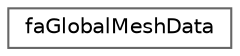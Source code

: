 digraph "Graphical Class Hierarchy"
{
 // LATEX_PDF_SIZE
  bgcolor="transparent";
  edge [fontname=Helvetica,fontsize=10,labelfontname=Helvetica,labelfontsize=10];
  node [fontname=Helvetica,fontsize=10,shape=box,height=0.2,width=0.4];
  rankdir="LR";
  Node0 [id="Node000000",label="faGlobalMeshData",height=0.2,width=0.4,color="grey40", fillcolor="white", style="filled",URL="$classFoam_1_1faGlobalMeshData.html",tooltip="Various mesh related information for a parallel run."];
}
